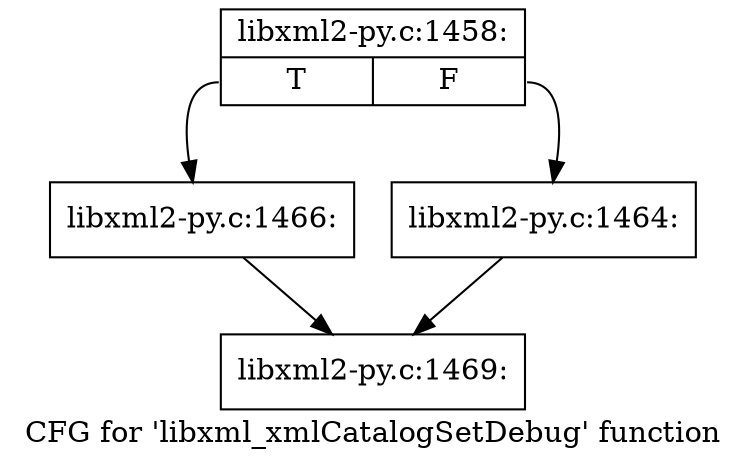 digraph "CFG for 'libxml_xmlCatalogSetDebug' function" {
	label="CFG for 'libxml_xmlCatalogSetDebug' function";

	Node0x3d20090 [shape=record,label="{libxml2-py.c:1458:|{<s0>T|<s1>F}}"];
	Node0x3d20090:s0 -> Node0x3d22c40;
	Node0x3d20090:s1 -> Node0x3d22bf0;
	Node0x3d22bf0 [shape=record,label="{libxml2-py.c:1464:}"];
	Node0x3d22bf0 -> Node0x3d21850;
	Node0x3d22c40 [shape=record,label="{libxml2-py.c:1466:}"];
	Node0x3d22c40 -> Node0x3d21850;
	Node0x3d21850 [shape=record,label="{libxml2-py.c:1469:}"];
}
